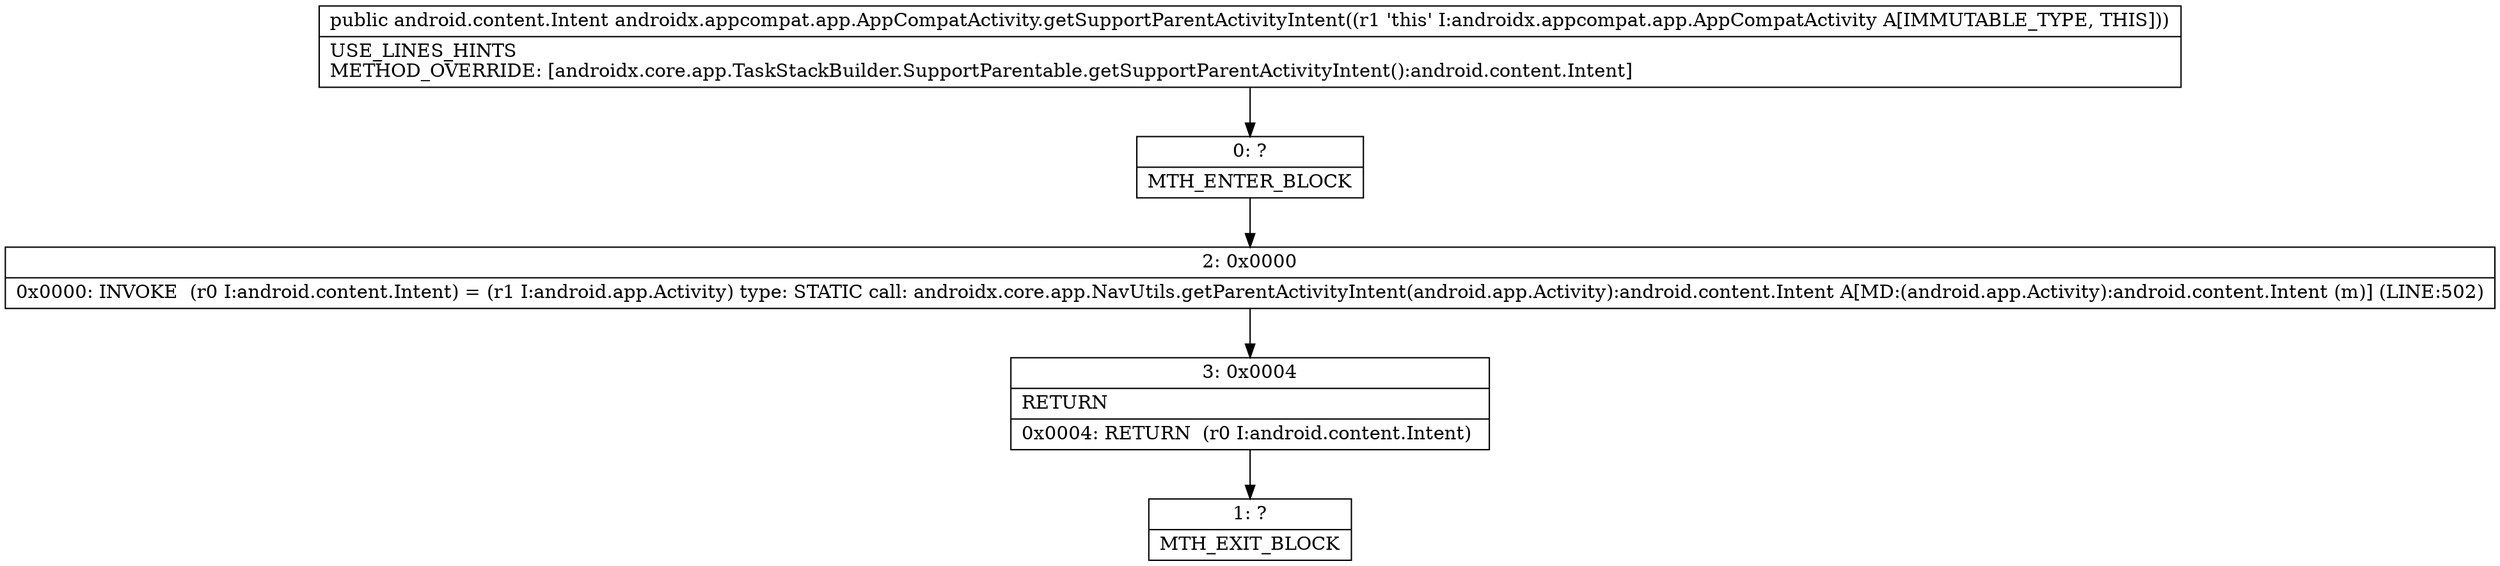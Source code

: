 digraph "CFG forandroidx.appcompat.app.AppCompatActivity.getSupportParentActivityIntent()Landroid\/content\/Intent;" {
Node_0 [shape=record,label="{0\:\ ?|MTH_ENTER_BLOCK\l}"];
Node_2 [shape=record,label="{2\:\ 0x0000|0x0000: INVOKE  (r0 I:android.content.Intent) = (r1 I:android.app.Activity) type: STATIC call: androidx.core.app.NavUtils.getParentActivityIntent(android.app.Activity):android.content.Intent A[MD:(android.app.Activity):android.content.Intent (m)] (LINE:502)\l}"];
Node_3 [shape=record,label="{3\:\ 0x0004|RETURN\l|0x0004: RETURN  (r0 I:android.content.Intent) \l}"];
Node_1 [shape=record,label="{1\:\ ?|MTH_EXIT_BLOCK\l}"];
MethodNode[shape=record,label="{public android.content.Intent androidx.appcompat.app.AppCompatActivity.getSupportParentActivityIntent((r1 'this' I:androidx.appcompat.app.AppCompatActivity A[IMMUTABLE_TYPE, THIS]))  | USE_LINES_HINTS\lMETHOD_OVERRIDE: [androidx.core.app.TaskStackBuilder.SupportParentable.getSupportParentActivityIntent():android.content.Intent]\l}"];
MethodNode -> Node_0;Node_0 -> Node_2;
Node_2 -> Node_3;
Node_3 -> Node_1;
}

